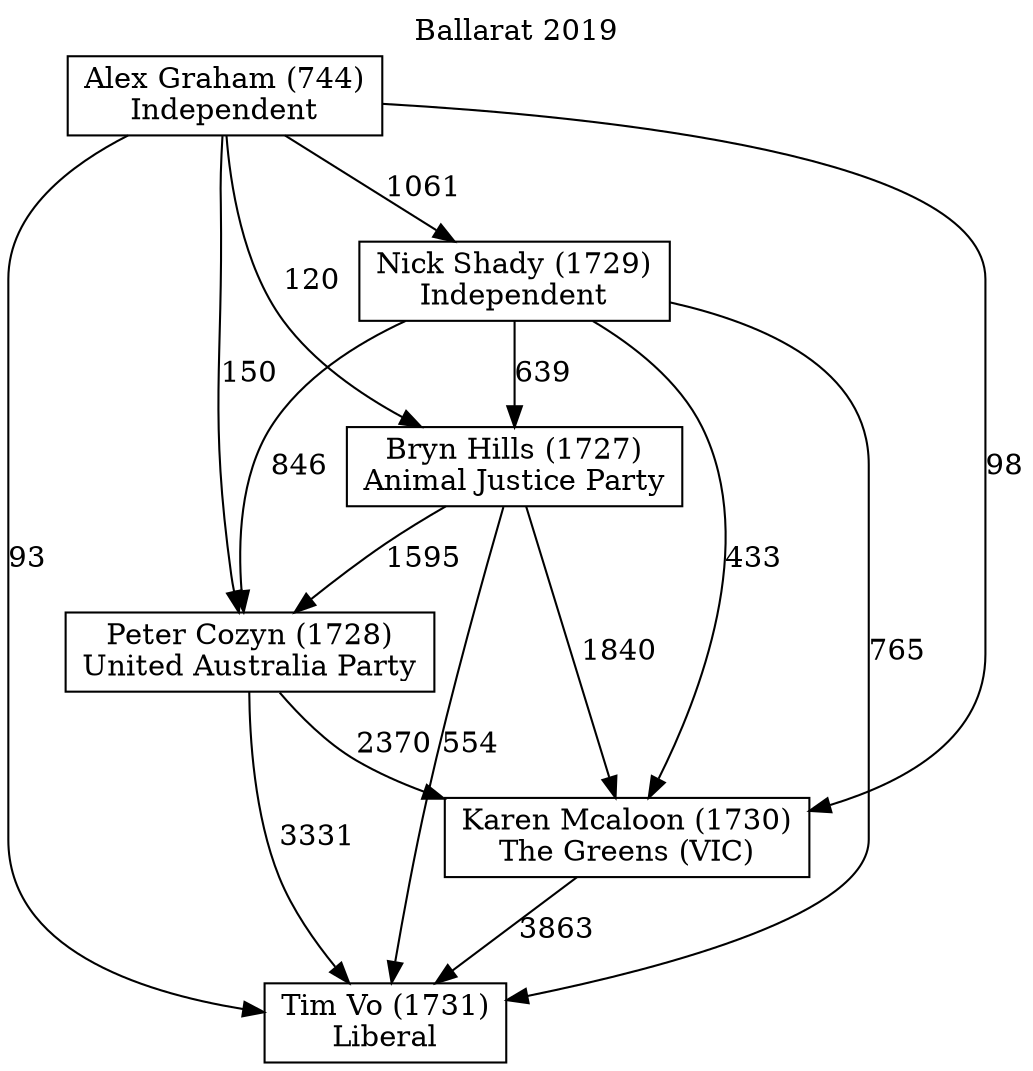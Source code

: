 // House preference flow
digraph "Tim Vo (1731)_Ballarat_2019" {
	graph [label="Ballarat 2019" labelloc=t mclimit=10]
	node [shape=box]
	"Tim Vo (1731)" [label="Tim Vo (1731)
Liberal"]
	"Karen Mcaloon (1730)" [label="Karen Mcaloon (1730)
The Greens (VIC)"]
	"Peter Cozyn (1728)" [label="Peter Cozyn (1728)
United Australia Party"]
	"Bryn Hills (1727)" [label="Bryn Hills (1727)
Animal Justice Party"]
	"Nick Shady (1729)" [label="Nick Shady (1729)
Independent"]
	"Alex Graham (744)" [label="Alex Graham (744)
Independent"]
	"Karen Mcaloon (1730)" -> "Tim Vo (1731)" [label=3863]
	"Peter Cozyn (1728)" -> "Karen Mcaloon (1730)" [label=2370]
	"Bryn Hills (1727)" -> "Peter Cozyn (1728)" [label=1595]
	"Nick Shady (1729)" -> "Bryn Hills (1727)" [label=639]
	"Alex Graham (744)" -> "Nick Shady (1729)" [label=1061]
	"Peter Cozyn (1728)" -> "Tim Vo (1731)" [label=3331]
	"Bryn Hills (1727)" -> "Tim Vo (1731)" [label=554]
	"Nick Shady (1729)" -> "Tim Vo (1731)" [label=765]
	"Alex Graham (744)" -> "Tim Vo (1731)" [label=93]
	"Alex Graham (744)" -> "Bryn Hills (1727)" [label=120]
	"Nick Shady (1729)" -> "Peter Cozyn (1728)" [label=846]
	"Alex Graham (744)" -> "Peter Cozyn (1728)" [label=150]
	"Bryn Hills (1727)" -> "Karen Mcaloon (1730)" [label=1840]
	"Nick Shady (1729)" -> "Karen Mcaloon (1730)" [label=433]
	"Alex Graham (744)" -> "Karen Mcaloon (1730)" [label=98]
}
